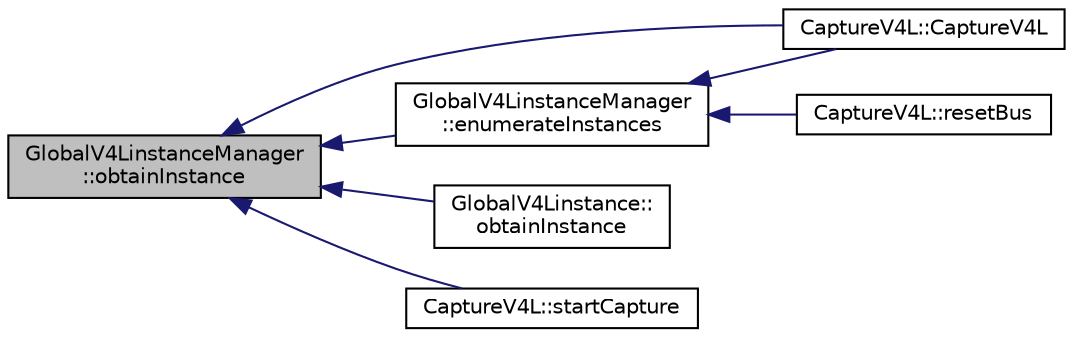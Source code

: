 digraph "GlobalV4LinstanceManager::obtainInstance"
{
 // INTERACTIVE_SVG=YES
  edge [fontname="Helvetica",fontsize="10",labelfontname="Helvetica",labelfontsize="10"];
  node [fontname="Helvetica",fontsize="10",shape=record];
  rankdir="LR";
  Node1 [label="GlobalV4LinstanceManager\l::obtainInstance",height=0.2,width=0.4,color="black", fillcolor="grey75", style="filled", fontcolor="black"];
  Node1 -> Node2 [dir="back",color="midnightblue",fontsize="10",style="solid",fontname="Helvetica"];
  Node2 [label="CaptureV4L::CaptureV4L",height=0.2,width=0.4,color="black", fillcolor="white", style="filled",URL="$d8/d36/class_capture_v4_l.html#a60e140b264be90f6029fc874c57cb6b1"];
  Node1 -> Node3 [dir="back",color="midnightblue",fontsize="10",style="solid",fontname="Helvetica"];
  Node3 [label="GlobalV4LinstanceManager\l::enumerateInstances",height=0.2,width=0.4,color="black", fillcolor="white", style="filled",URL="$db/d1e/class_global_v4_linstance_manager.html#a08622dea006c7576e47296ff196a4de7"];
  Node3 -> Node2 [dir="back",color="midnightblue",fontsize="10",style="solid",fontname="Helvetica"];
  Node3 -> Node4 [dir="back",color="midnightblue",fontsize="10",style="solid",fontname="Helvetica"];
  Node4 [label="CaptureV4L::resetBus",height=0.2,width=0.4,color="black", fillcolor="white", style="filled",URL="$d8/d36/class_capture_v4_l.html#af72f82577d8b997148a3a75afe9b9530"];
  Node1 -> Node5 [dir="back",color="midnightblue",fontsize="10",style="solid",fontname="Helvetica"];
  Node5 [label="GlobalV4Linstance::\lobtainInstance",height=0.2,width=0.4,color="black", fillcolor="white", style="filled",URL="$dc/dcc/class_global_v4_linstance.html#aef688440da8e1fac5db2bc2a6b705405"];
  Node1 -> Node6 [dir="back",color="midnightblue",fontsize="10",style="solid",fontname="Helvetica"];
  Node6 [label="CaptureV4L::startCapture",height=0.2,width=0.4,color="black", fillcolor="white", style="filled",URL="$d8/d36/class_capture_v4_l.html#a8ef5f5e7d9613e4363b38985327f0419",tooltip="Initialize the interface and start capture. "];
}
